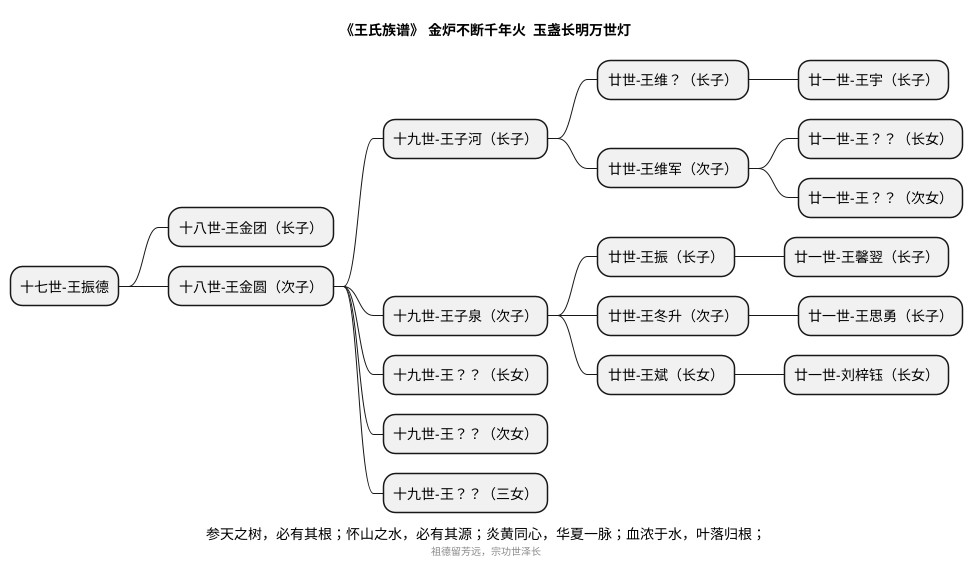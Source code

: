 @startmindmap

caption 参天之树，必有其根；怀山之水，必有其源；炎黄同心，华夏一脉；血浓于水，叶落归根；
title 《王氏族谱》 金炉不断千年火  玉盏长明万世灯

* 十七世-王振德
** 十八世-王金团（长子）
** 十八世-王金圆（次子）
*** 十九世-王子河（长子）
**** 廿世-王维？（长子）
***** 廿一世-王宇（长子）
**** 廿世-王维军（次子）
***** 廿一世-王？？（长女）
***** 廿一世-王？？（次女）
*** 十九世-王子泉（次子）
**** 廿世-王振（长子）
***** 廿一世-王馨翌（长子）
**** 廿世-王冬升（次子）
***** 廿一世-王思勇（长子）
**** 廿世-王斌（长女）
***** 廿一世-刘梓钰（长女）
*** 十九世-王？？（长女）
*** 十九世-王？？（次女）
*** 十九世-王？？（三女）

center footer 祖德留芳远，宗功世泽长
@endmindmap

## 祖坟方位
- 北官庄：东北西南向
- 村西南：坐北朝南向

## 祖制称呼
一般至上九代，下九代
鼻祖、远祖、太祖、烈祖、天祖、高祖、曾祖、祖父、父亲、
自己、
儿子、孙子、曾（重）孙、玄孙、来孙、弟孙、乃孙、云孙、耳孙

## 兄弟称呼
同父母：胞兄弟（二服）
同祖父：叔兄弟（三服）
同曾祖、同高祖：堂兄弟（四服、五服）

## 新续家谱字辈
至廿世，原家谱撰字辈已使用完，遂新续家谱字辈二十八字，以传后世。
- 开元宪立衍（延）吉庆
- 传家永昌思景隆
- 敬修厚德百福田
- 积善（鸿运）贵宝玉成山

## 修家谱的意义
(1)、家谱是中国五千年文明史的见证，也是一种独特的文化传承。
(2)、号称是人生三大终极问题的：“我是谁，我从哪里来，我到哪里去“，自古以来一直困扰着众多的哲学家和宗教家，而家谱可能就是中国人以这样一种独特的方式，在一定程度上回答了这个问题。我是谁——姓氏源流，我从哪里来——世系谱，我到哪里去——家族坟茔和祠堂。
(3)、现代编修家谱仍然有着一定积极意义，可以增强家族和集体认同感，增强人与人之间的亲情联系，提升民族自豪感和文化自信等。
(4)、另外，家谱也是具有一定文学、社会、史料价值的，可以作为正史有益补充，留作以后的历史研究资料。

## 家谱主要内容
1、谱序
稍具规模的家谱，卷首一定会有一篇至几十篇不等的序文，它是每部家谱不可缺少的内容之一。
谱序包括新序、旧序、族外人的客序、跋语、目录和刻印人名以及其它关于本族的记述。

2、凡例
主要是阐述家谱的纂修原则和体例。
一般而言，一些家谱在每一次续修时都会订出若干条适合社会潮流与需要的规则，以作为修谱时所要遵循的原则。
家谱是中国几千历史传承下来的，自然会存在不少封建朝代的落后思想和陈规陋习，在编修家谱时，要注意摒弃一些不好的东西。重点是剔除旧家谱中的封建伦理道德思想和宗法观念，不能攀附假托。

3.姓氏源流
中国家谱素来有'叙本系，述始封'的传统，明清以来各家谱也大多有记姓氏源流的一章，或称姓氏源流，或称宗族源流。
它主要是用来记述本姓来源、本族的历史渊源、始祖、世派、迁徙、各支派间关系甚至改姓的原委等。

4.族规
是宗族家族成员共同制定的、用以约束和教化族人的宗族法规，是家谱中的重要组成部分。
其名称各异，种类很多，诸如家规、家戒、家法、家礼、族规、族约、祠规、戒谕等。

5.祠堂
记载宗族、家族祠堂修建的历史，介绍祠堂的建筑规模、地理位置，堂号及来源，收录有关祠堂的碑文、诗文、祠联、祠匾、祠堂图，建祠捐资人名，记录祠堂内神位世次、配享、附享、祭祀情况等。

6.世系图
世系图是家谱中的主体部分，又称为世系考、世系记等。这部分内容为所有家谱所共有，世系图用来清楚地记载每一个家族成员之间的相互关系与繁衍发展。使用较多的世系图模式有欧式、苏式、宝塔式和牒记式四种
不管采用什么样的世系图，通常都要记述以下内容：身之所出；姓名 性别 字辈 生 殁时间等；婚姻状况；子女状况等。
（名、字、号、生、死、葬、学、衔、职、婚、嫁、育）

7.传记
家谱中的传记又称行状、行述、志略等，其体裁有传记、行状、寿文、贺序、墓志、祭文以及抄自史传中的资料，主要载录家族成员中德行高尚、功成名就或某些方面影响较大的人等的事迹和传记资料。

8.字辈谱
又称派语、派行诗、行第、派引、排行等，专门登载族内成员姓名排行的字语。

10.捐修人员
家谱的编修或续修，是家族中的一件大事，涉及族中许多人员，耗时耗力，需要较大的投入，故经常要动员全族成员捐款助修。
一般修谱的惯例是：三十年一小修、六十年一大修



